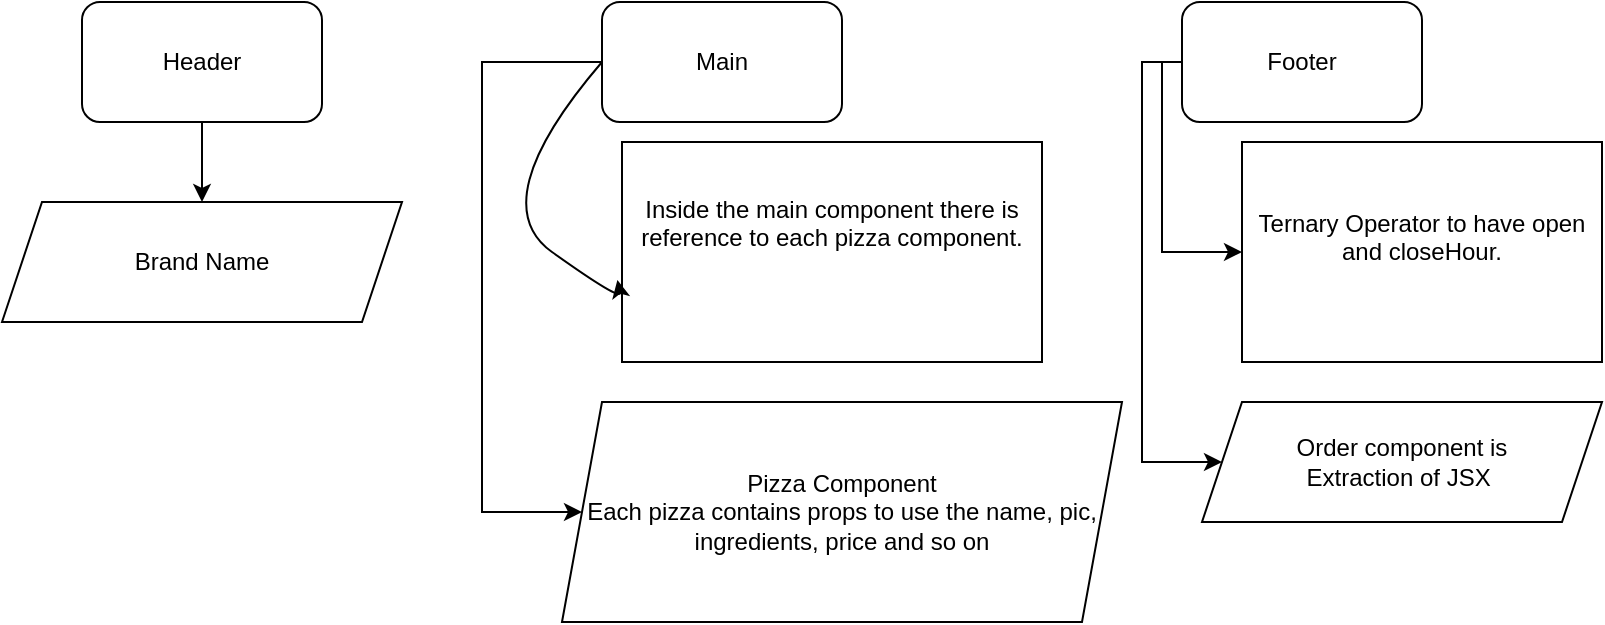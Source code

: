 <mxfile version="24.7.14">
  <diagram name="Page-1" id="ccO6GV3V2dmuyI72sfLU">
    <mxGraphModel dx="1050" dy="541" grid="1" gridSize="10" guides="1" tooltips="1" connect="1" arrows="1" fold="1" page="1" pageScale="1" pageWidth="850" pageHeight="1100" math="0" shadow="0">
      <root>
        <mxCell id="0" />
        <mxCell id="1" parent="0" />
        <mxCell id="bFtf-n-XHWzg9lgVpLjl-21" style="edgeStyle=orthogonalEdgeStyle;rounded=0;orthogonalLoop=1;jettySize=auto;html=1;entryX=0.5;entryY=0;entryDx=0;entryDy=0;" edge="1" parent="1" source="bFtf-n-XHWzg9lgVpLjl-1" target="bFtf-n-XHWzg9lgVpLjl-4">
          <mxGeometry relative="1" as="geometry" />
        </mxCell>
        <mxCell id="bFtf-n-XHWzg9lgVpLjl-1" value="Header" style="rounded=1;whiteSpace=wrap;html=1;" vertex="1" parent="1">
          <mxGeometry x="80" y="20" width="120" height="60" as="geometry" />
        </mxCell>
        <mxCell id="bFtf-n-XHWzg9lgVpLjl-18" style="edgeStyle=orthogonalEdgeStyle;rounded=0;orthogonalLoop=1;jettySize=auto;html=1;entryX=0;entryY=0.5;entryDx=0;entryDy=0;" edge="1" parent="1" source="bFtf-n-XHWzg9lgVpLjl-2" target="bFtf-n-XHWzg9lgVpLjl-5">
          <mxGeometry relative="1" as="geometry">
            <mxPoint x="280" y="290" as="targetPoint" />
            <Array as="points">
              <mxPoint x="280" y="50" />
              <mxPoint x="280" y="275" />
            </Array>
          </mxGeometry>
        </mxCell>
        <mxCell id="bFtf-n-XHWzg9lgVpLjl-2" value="Main" style="rounded=1;whiteSpace=wrap;html=1;" vertex="1" parent="1">
          <mxGeometry x="340" y="20" width="120" height="60" as="geometry" />
        </mxCell>
        <mxCell id="bFtf-n-XHWzg9lgVpLjl-19" style="edgeStyle=orthogonalEdgeStyle;rounded=0;orthogonalLoop=1;jettySize=auto;html=1;entryX=0;entryY=0.5;entryDx=0;entryDy=0;" edge="1" parent="1" source="bFtf-n-XHWzg9lgVpLjl-3" target="bFtf-n-XHWzg9lgVpLjl-6">
          <mxGeometry relative="1" as="geometry">
            <Array as="points">
              <mxPoint x="610" y="50" />
              <mxPoint x="610" y="250" />
            </Array>
          </mxGeometry>
        </mxCell>
        <mxCell id="bFtf-n-XHWzg9lgVpLjl-20" style="edgeStyle=orthogonalEdgeStyle;rounded=0;orthogonalLoop=1;jettySize=auto;html=1;entryX=0;entryY=0.5;entryDx=0;entryDy=0;" edge="1" parent="1" source="bFtf-n-XHWzg9lgVpLjl-3" target="bFtf-n-XHWzg9lgVpLjl-9">
          <mxGeometry relative="1" as="geometry">
            <Array as="points">
              <mxPoint x="620" y="50" />
              <mxPoint x="620" y="145" />
            </Array>
          </mxGeometry>
        </mxCell>
        <mxCell id="bFtf-n-XHWzg9lgVpLjl-3" value="Footer" style="rounded=1;whiteSpace=wrap;html=1;" vertex="1" parent="1">
          <mxGeometry x="630" y="20" width="120" height="60" as="geometry" />
        </mxCell>
        <mxCell id="bFtf-n-XHWzg9lgVpLjl-4" value="Brand Name" style="shape=parallelogram;perimeter=parallelogramPerimeter;whiteSpace=wrap;html=1;fixedSize=1;" vertex="1" parent="1">
          <mxGeometry x="40" y="120" width="200" height="60" as="geometry" />
        </mxCell>
        <mxCell id="bFtf-n-XHWzg9lgVpLjl-6" value="Order component is&lt;div&gt;Extraction of JSX&amp;nbsp;&lt;/div&gt;" style="shape=parallelogram;perimeter=parallelogramPerimeter;whiteSpace=wrap;html=1;fixedSize=1;" vertex="1" parent="1">
          <mxGeometry x="640" y="220" width="200" height="60" as="geometry" />
        </mxCell>
        <mxCell id="bFtf-n-XHWzg9lgVpLjl-9" value="Ternary Operator to have open and closeHour.&lt;div&gt;&lt;br&gt;&lt;/div&gt;" style="rounded=0;whiteSpace=wrap;html=1;" vertex="1" parent="1">
          <mxGeometry x="660" y="90" width="180" height="110" as="geometry" />
        </mxCell>
        <mxCell id="bFtf-n-XHWzg9lgVpLjl-10" value="Inside the main component there is reference to each pizza component.&lt;div&gt;&lt;br&gt;&lt;/div&gt;&lt;div&gt;&lt;br&gt;&lt;/div&gt;" style="rounded=0;whiteSpace=wrap;html=1;" vertex="1" parent="1">
          <mxGeometry x="350" y="90" width="210" height="110" as="geometry" />
        </mxCell>
        <mxCell id="bFtf-n-XHWzg9lgVpLjl-13" value="" style="curved=1;endArrow=classic;html=1;rounded=0;" edge="1" parent="1" source="bFtf-n-XHWzg9lgVpLjl-5">
          <mxGeometry width="50" height="50" relative="1" as="geometry">
            <mxPoint x="400" y="310" as="sourcePoint" />
            <mxPoint x="450" y="260" as="targetPoint" />
            <Array as="points">
              <mxPoint x="400" y="260" />
            </Array>
          </mxGeometry>
        </mxCell>
        <mxCell id="bFtf-n-XHWzg9lgVpLjl-14" value="" style="curved=1;endArrow=classic;html=1;rounded=0;entryX=-0.011;entryY=0.627;entryDx=0;entryDy=0;entryPerimeter=0;exitX=0;exitY=0.5;exitDx=0;exitDy=0;" edge="1" parent="1" source="bFtf-n-XHWzg9lgVpLjl-2" target="bFtf-n-XHWzg9lgVpLjl-10">
          <mxGeometry width="50" height="50" relative="1" as="geometry">
            <mxPoint x="300" y="170" as="sourcePoint" />
            <mxPoint x="350" y="140" as="targetPoint" />
            <Array as="points">
              <mxPoint x="280" y="120" />
              <mxPoint x="350" y="170" />
            </Array>
          </mxGeometry>
        </mxCell>
        <mxCell id="bFtf-n-XHWzg9lgVpLjl-5" value="Pizza Component&lt;div&gt;Each pizza contains props to use the name, pic, ingredients, price and so on&lt;/div&gt;" style="shape=parallelogram;perimeter=parallelogramPerimeter;whiteSpace=wrap;html=1;fixedSize=1;" vertex="1" parent="1">
          <mxGeometry x="320" y="220" width="280" height="110" as="geometry" />
        </mxCell>
      </root>
    </mxGraphModel>
  </diagram>
</mxfile>
